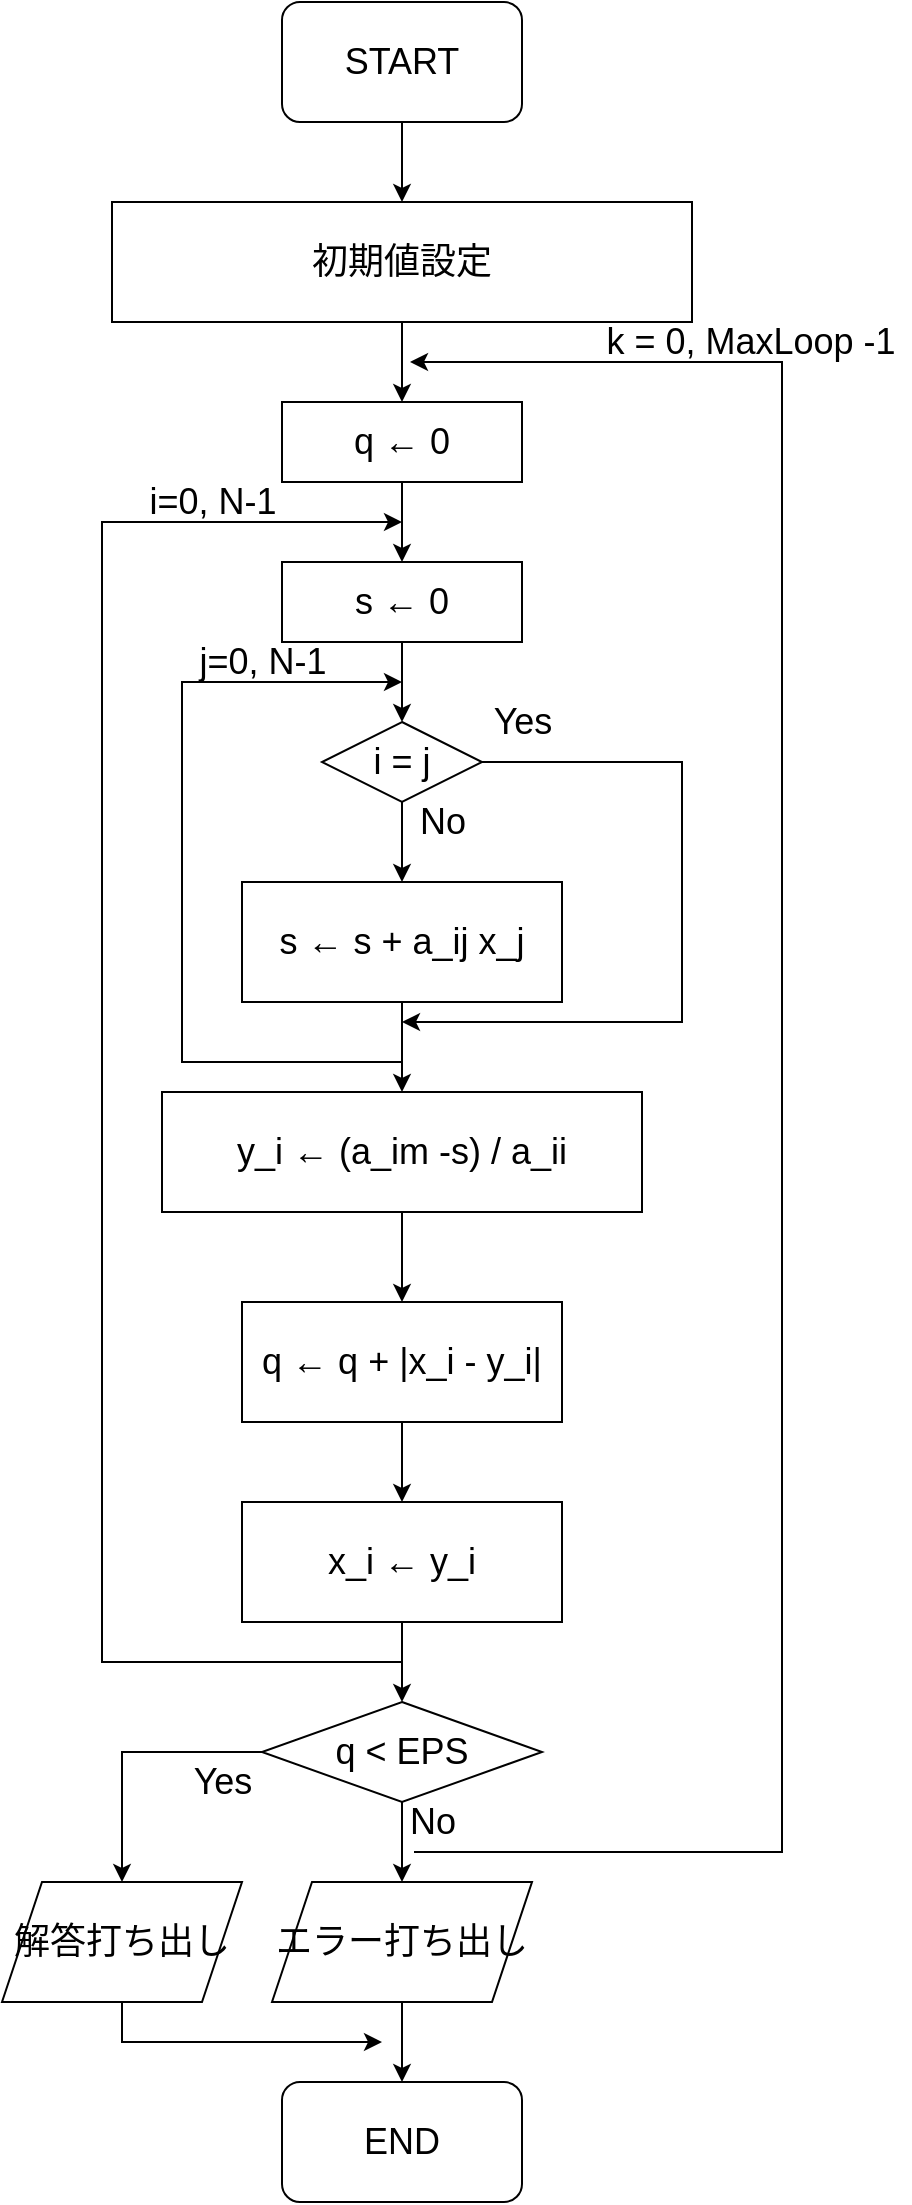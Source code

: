 <mxfile version="13.6.6" type="device"><diagram id="C5RBs43oDa-KdzZeNtuy" name="Page-1"><mxGraphModel dx="946" dy="566" grid="1" gridSize="10" guides="1" tooltips="1" connect="1" arrows="1" fold="1" page="1" pageScale="1" pageWidth="827" pageHeight="1169" math="0" shadow="0"><root><mxCell id="WIyWlLk6GJQsqaUBKTNV-0"/><mxCell id="WIyWlLk6GJQsqaUBKTNV-1" parent="WIyWlLk6GJQsqaUBKTNV-0"/><mxCell id="xwVzeLcqJy4YMjtkDv1B-0" value="END" style="rounded=1;whiteSpace=wrap;html=1;fontSize=18;" vertex="1" parent="WIyWlLk6GJQsqaUBKTNV-1"><mxGeometry x="150" y="1080" width="120" height="60" as="geometry"/></mxCell><mxCell id="xwVzeLcqJy4YMjtkDv1B-3" value="" style="edgeStyle=orthogonalEdgeStyle;rounded=0;orthogonalLoop=1;jettySize=auto;html=1;fontSize=18;" edge="1" parent="WIyWlLk6GJQsqaUBKTNV-1" source="xwVzeLcqJy4YMjtkDv1B-1" target="xwVzeLcqJy4YMjtkDv1B-2"><mxGeometry relative="1" as="geometry"/></mxCell><mxCell id="xwVzeLcqJy4YMjtkDv1B-1" value="START" style="rounded=1;whiteSpace=wrap;html=1;fontSize=18;" vertex="1" parent="WIyWlLk6GJQsqaUBKTNV-1"><mxGeometry x="150" y="40" width="120" height="60" as="geometry"/></mxCell><mxCell id="xwVzeLcqJy4YMjtkDv1B-5" value="" style="edgeStyle=orthogonalEdgeStyle;rounded=0;orthogonalLoop=1;jettySize=auto;html=1;fontSize=18;" edge="1" parent="WIyWlLk6GJQsqaUBKTNV-1" source="xwVzeLcqJy4YMjtkDv1B-2" target="xwVzeLcqJy4YMjtkDv1B-4"><mxGeometry relative="1" as="geometry"/></mxCell><mxCell id="xwVzeLcqJy4YMjtkDv1B-2" value="初期値設定" style="rounded=0;whiteSpace=wrap;html=1;fontSize=18;" vertex="1" parent="WIyWlLk6GJQsqaUBKTNV-1"><mxGeometry x="65" y="140" width="290" height="60" as="geometry"/></mxCell><mxCell id="xwVzeLcqJy4YMjtkDv1B-7" value="" style="edgeStyle=orthogonalEdgeStyle;rounded=0;orthogonalLoop=1;jettySize=auto;html=1;fontSize=18;" edge="1" parent="WIyWlLk6GJQsqaUBKTNV-1" source="xwVzeLcqJy4YMjtkDv1B-4" target="xwVzeLcqJy4YMjtkDv1B-6"><mxGeometry relative="1" as="geometry"/></mxCell><mxCell id="xwVzeLcqJy4YMjtkDv1B-4" value="q ← 0" style="whiteSpace=wrap;html=1;rounded=0;fontSize=18;" vertex="1" parent="WIyWlLk6GJQsqaUBKTNV-1"><mxGeometry x="150" y="240" width="120" height="40" as="geometry"/></mxCell><mxCell id="xwVzeLcqJy4YMjtkDv1B-9" value="" style="edgeStyle=orthogonalEdgeStyle;rounded=0;orthogonalLoop=1;jettySize=auto;html=1;fontSize=18;" edge="1" parent="WIyWlLk6GJQsqaUBKTNV-1" source="xwVzeLcqJy4YMjtkDv1B-6" target="xwVzeLcqJy4YMjtkDv1B-8"><mxGeometry relative="1" as="geometry"/></mxCell><mxCell id="xwVzeLcqJy4YMjtkDv1B-6" value="s ← 0" style="whiteSpace=wrap;html=1;rounded=0;fontSize=18;" vertex="1" parent="WIyWlLk6GJQsqaUBKTNV-1"><mxGeometry x="150" y="320" width="120" height="40" as="geometry"/></mxCell><mxCell id="xwVzeLcqJy4YMjtkDv1B-11" value="" style="edgeStyle=orthogonalEdgeStyle;rounded=0;orthogonalLoop=1;jettySize=auto;html=1;fontSize=18;" edge="1" parent="WIyWlLk6GJQsqaUBKTNV-1" source="xwVzeLcqJy4YMjtkDv1B-8" target="xwVzeLcqJy4YMjtkDv1B-10"><mxGeometry relative="1" as="geometry"/></mxCell><mxCell id="xwVzeLcqJy4YMjtkDv1B-35" value="" style="edgeStyle=orthogonalEdgeStyle;rounded=0;orthogonalLoop=1;jettySize=auto;html=1;fontSize=18;" edge="1" parent="WIyWlLk6GJQsqaUBKTNV-1" source="xwVzeLcqJy4YMjtkDv1B-8"><mxGeometry relative="1" as="geometry"><mxPoint x="210" y="550" as="targetPoint"/><Array as="points"><mxPoint x="350" y="420"/><mxPoint x="350" y="550"/></Array></mxGeometry></mxCell><mxCell id="xwVzeLcqJy4YMjtkDv1B-8" value="i = j" style="rhombus;whiteSpace=wrap;html=1;rounded=0;fontSize=18;" vertex="1" parent="WIyWlLk6GJQsqaUBKTNV-1"><mxGeometry x="170" y="400" width="80" height="40" as="geometry"/></mxCell><mxCell id="xwVzeLcqJy4YMjtkDv1B-13" value="" style="edgeStyle=orthogonalEdgeStyle;rounded=0;orthogonalLoop=1;jettySize=auto;html=1;fontSize=18;" edge="1" parent="WIyWlLk6GJQsqaUBKTNV-1" source="xwVzeLcqJy4YMjtkDv1B-10" target="xwVzeLcqJy4YMjtkDv1B-12"><mxGeometry relative="1" as="geometry"/></mxCell><mxCell id="xwVzeLcqJy4YMjtkDv1B-10" value="s ← s + a_ij x_j" style="whiteSpace=wrap;html=1;rounded=0;fontSize=18;" vertex="1" parent="WIyWlLk6GJQsqaUBKTNV-1"><mxGeometry x="130" y="480" width="160" height="60" as="geometry"/></mxCell><mxCell id="xwVzeLcqJy4YMjtkDv1B-15" value="" style="edgeStyle=orthogonalEdgeStyle;rounded=0;orthogonalLoop=1;jettySize=auto;html=1;fontSize=18;" edge="1" parent="WIyWlLk6GJQsqaUBKTNV-1" source="xwVzeLcqJy4YMjtkDv1B-12" target="xwVzeLcqJy4YMjtkDv1B-14"><mxGeometry relative="1" as="geometry"/></mxCell><mxCell id="xwVzeLcqJy4YMjtkDv1B-12" value="y_i ← (a_im -s) / a_ii" style="whiteSpace=wrap;html=1;rounded=0;fontSize=18;" vertex="1" parent="WIyWlLk6GJQsqaUBKTNV-1"><mxGeometry x="90" y="585" width="240" height="60" as="geometry"/></mxCell><mxCell id="xwVzeLcqJy4YMjtkDv1B-19" value="" style="edgeStyle=orthogonalEdgeStyle;rounded=0;orthogonalLoop=1;jettySize=auto;html=1;fontSize=18;" edge="1" parent="WIyWlLk6GJQsqaUBKTNV-1" source="xwVzeLcqJy4YMjtkDv1B-14" target="xwVzeLcqJy4YMjtkDv1B-18"><mxGeometry relative="1" as="geometry"/></mxCell><mxCell id="xwVzeLcqJy4YMjtkDv1B-14" value="q ← q + |x_i - y_i|" style="whiteSpace=wrap;html=1;rounded=0;fontSize=18;" vertex="1" parent="WIyWlLk6GJQsqaUBKTNV-1"><mxGeometry x="130" y="690" width="160" height="60" as="geometry"/></mxCell><mxCell id="xwVzeLcqJy4YMjtkDv1B-16" value="" style="endArrow=classic;html=1;rounded=0;fontSize=18;" edge="1" parent="WIyWlLk6GJQsqaUBKTNV-1"><mxGeometry width="50" height="50" relative="1" as="geometry"><mxPoint x="210" y="570" as="sourcePoint"/><mxPoint x="210" y="380" as="targetPoint"/><Array as="points"><mxPoint x="100" y="570"/><mxPoint x="100" y="380"/></Array></mxGeometry></mxCell><mxCell id="xwVzeLcqJy4YMjtkDv1B-17" value="j=0, N-1" style="text;html=1;align=center;verticalAlign=middle;resizable=0;points=[];autosize=1;fontSize=18;" vertex="1" parent="WIyWlLk6GJQsqaUBKTNV-1"><mxGeometry x="100" y="355" width="80" height="30" as="geometry"/></mxCell><mxCell id="xwVzeLcqJy4YMjtkDv1B-21" value="" style="edgeStyle=orthogonalEdgeStyle;rounded=0;orthogonalLoop=1;jettySize=auto;html=1;fontSize=18;" edge="1" parent="WIyWlLk6GJQsqaUBKTNV-1" source="xwVzeLcqJy4YMjtkDv1B-18" target="xwVzeLcqJy4YMjtkDv1B-20"><mxGeometry relative="1" as="geometry"/></mxCell><mxCell id="xwVzeLcqJy4YMjtkDv1B-18" value="x_i ← y_i" style="whiteSpace=wrap;html=1;rounded=0;fontSize=18;" vertex="1" parent="WIyWlLk6GJQsqaUBKTNV-1"><mxGeometry x="130" y="790" width="160" height="60" as="geometry"/></mxCell><mxCell id="xwVzeLcqJy4YMjtkDv1B-23" value="" style="edgeStyle=orthogonalEdgeStyle;rounded=0;orthogonalLoop=1;jettySize=auto;html=1;fontSize=18;" edge="1" parent="WIyWlLk6GJQsqaUBKTNV-1" source="xwVzeLcqJy4YMjtkDv1B-20" target="xwVzeLcqJy4YMjtkDv1B-22"><mxGeometry relative="1" as="geometry"/></mxCell><mxCell id="xwVzeLcqJy4YMjtkDv1B-25" value="" style="edgeStyle=orthogonalEdgeStyle;rounded=0;orthogonalLoop=1;jettySize=auto;html=1;fontSize=18;" edge="1" parent="WIyWlLk6GJQsqaUBKTNV-1" source="xwVzeLcqJy4YMjtkDv1B-20" target="xwVzeLcqJy4YMjtkDv1B-24"><mxGeometry relative="1" as="geometry"/></mxCell><mxCell id="xwVzeLcqJy4YMjtkDv1B-20" value="q &amp;lt; EPS" style="rhombus;whiteSpace=wrap;html=1;rounded=0;fontSize=18;" vertex="1" parent="WIyWlLk6GJQsqaUBKTNV-1"><mxGeometry x="140" y="890" width="140" height="50" as="geometry"/></mxCell><mxCell id="xwVzeLcqJy4YMjtkDv1B-39" value="" style="edgeStyle=orthogonalEdgeStyle;rounded=0;orthogonalLoop=1;jettySize=auto;html=1;fontSize=18;" edge="1" parent="WIyWlLk6GJQsqaUBKTNV-1" source="xwVzeLcqJy4YMjtkDv1B-22"><mxGeometry relative="1" as="geometry"><mxPoint x="200" y="1060" as="targetPoint"/><Array as="points"><mxPoint x="70" y="1060"/></Array></mxGeometry></mxCell><mxCell id="xwVzeLcqJy4YMjtkDv1B-22" value="解答打ち出し" style="shape=parallelogram;perimeter=parallelogramPerimeter;whiteSpace=wrap;html=1;fixedSize=1;rounded=0;fontSize=18;" vertex="1" parent="WIyWlLk6GJQsqaUBKTNV-1"><mxGeometry x="10" y="980" width="120" height="60" as="geometry"/></mxCell><mxCell id="xwVzeLcqJy4YMjtkDv1B-37" value="" style="edgeStyle=orthogonalEdgeStyle;rounded=0;orthogonalLoop=1;jettySize=auto;html=1;fontSize=18;" edge="1" parent="WIyWlLk6GJQsqaUBKTNV-1" source="xwVzeLcqJy4YMjtkDv1B-24" target="xwVzeLcqJy4YMjtkDv1B-0"><mxGeometry relative="1" as="geometry"/></mxCell><mxCell id="xwVzeLcqJy4YMjtkDv1B-24" value="エラー打ち出し" style="shape=parallelogram;perimeter=parallelogramPerimeter;whiteSpace=wrap;html=1;fixedSize=1;rounded=0;fontSize=18;" vertex="1" parent="WIyWlLk6GJQsqaUBKTNV-1"><mxGeometry x="145" y="980" width="130" height="60" as="geometry"/></mxCell><mxCell id="xwVzeLcqJy4YMjtkDv1B-29" value="Yes" style="text;html=1;align=center;verticalAlign=middle;resizable=0;points=[];autosize=1;fontSize=18;" vertex="1" parent="WIyWlLk6GJQsqaUBKTNV-1"><mxGeometry x="100" y="915" width="40" height="30" as="geometry"/></mxCell><mxCell id="xwVzeLcqJy4YMjtkDv1B-30" value="No" style="text;html=1;align=center;verticalAlign=middle;resizable=0;points=[];autosize=1;fontSize=18;" vertex="1" parent="WIyWlLk6GJQsqaUBKTNV-1"><mxGeometry x="205" y="935" width="40" height="30" as="geometry"/></mxCell><mxCell id="xwVzeLcqJy4YMjtkDv1B-31" value="No" style="text;html=1;align=center;verticalAlign=middle;resizable=0;points=[];autosize=1;fontSize=18;" vertex="1" parent="WIyWlLk6GJQsqaUBKTNV-1"><mxGeometry x="210" y="435" width="40" height="30" as="geometry"/></mxCell><mxCell id="xwVzeLcqJy4YMjtkDv1B-32" value="Yes" style="text;html=1;align=center;verticalAlign=middle;resizable=0;points=[];autosize=1;fontSize=18;" vertex="1" parent="WIyWlLk6GJQsqaUBKTNV-1"><mxGeometry x="250" y="385" width="40" height="30" as="geometry"/></mxCell><mxCell id="xwVzeLcqJy4YMjtkDv1B-40" value="" style="endArrow=classic;html=1;rounded=0;fontSize=18;exitX=0.275;exitY=1;exitDx=0;exitDy=0;exitPerimeter=0;" edge="1" parent="WIyWlLk6GJQsqaUBKTNV-1" source="xwVzeLcqJy4YMjtkDv1B-30"><mxGeometry width="50" height="50" relative="1" as="geometry"><mxPoint x="225" y="973" as="sourcePoint"/><mxPoint x="214" y="220" as="targetPoint"/><Array as="points"><mxPoint x="400" y="965"/><mxPoint x="400" y="220"/></Array></mxGeometry></mxCell><mxCell id="xwVzeLcqJy4YMjtkDv1B-41" value="k = 0, MaxLoop -1" style="text;html=1;align=center;verticalAlign=middle;resizable=0;points=[];autosize=1;fontSize=18;" vertex="1" parent="WIyWlLk6GJQsqaUBKTNV-1"><mxGeometry x="304" y="195" width="160" height="30" as="geometry"/></mxCell><mxCell id="xwVzeLcqJy4YMjtkDv1B-42" value="" style="endArrow=classic;html=1;rounded=0;fontSize=18;" edge="1" parent="WIyWlLk6GJQsqaUBKTNV-1"><mxGeometry width="50" height="50" relative="1" as="geometry"><mxPoint x="210" y="870" as="sourcePoint"/><mxPoint x="210" y="300" as="targetPoint"/><Array as="points"><mxPoint x="60" y="870"/><mxPoint x="60" y="300"/></Array></mxGeometry></mxCell><mxCell id="xwVzeLcqJy4YMjtkDv1B-43" value="i=0, N-1" style="text;html=1;align=center;verticalAlign=middle;resizable=0;points=[];autosize=1;fontSize=18;" vertex="1" parent="WIyWlLk6GJQsqaUBKTNV-1"><mxGeometry x="75" y="275" width="80" height="30" as="geometry"/></mxCell></root></mxGraphModel></diagram></mxfile>